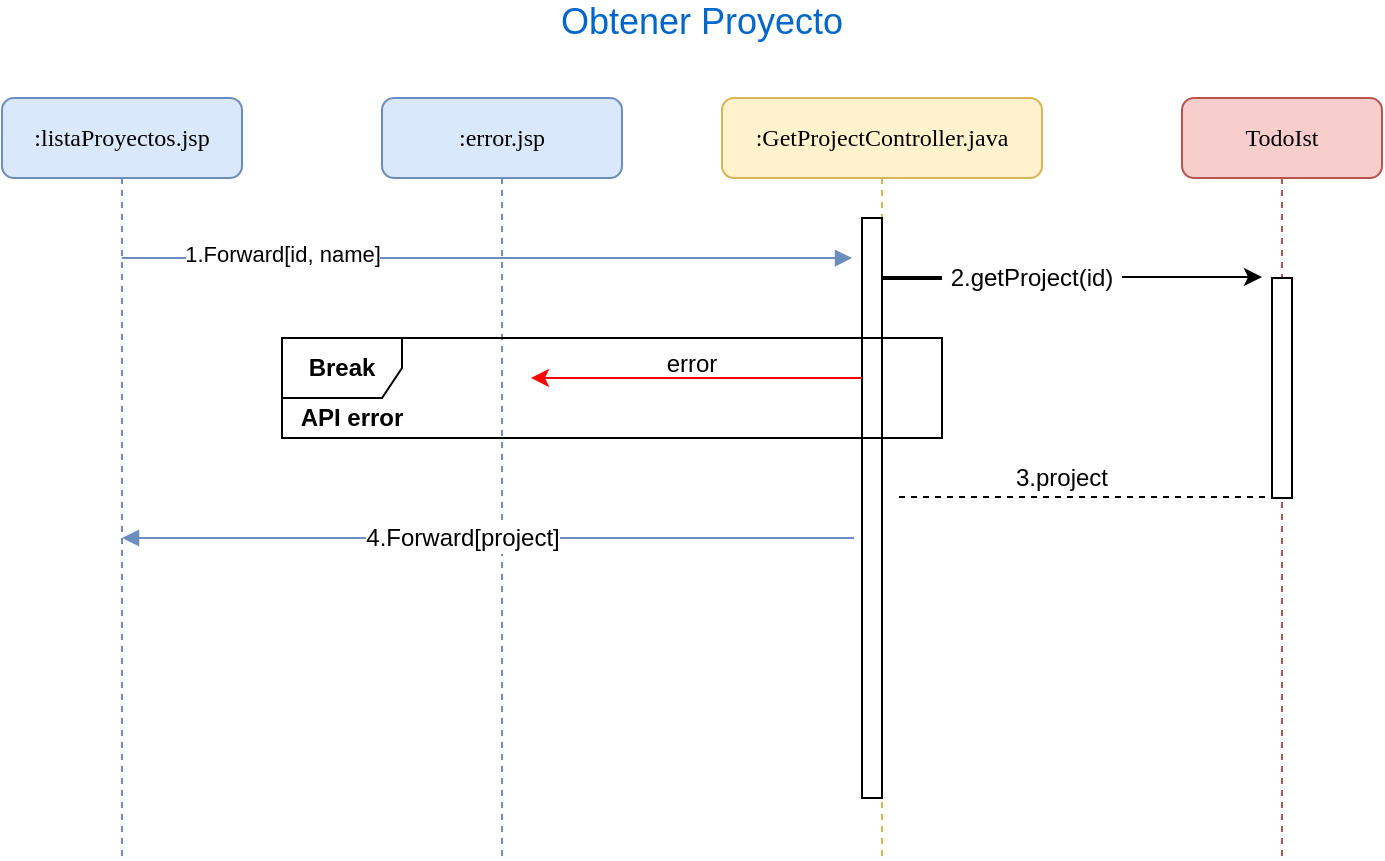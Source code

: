 <mxfile version="10.6.7" type="device"><diagram id="fE_pFFroKb4c2OtkXm6c" name="Page-1"><mxGraphModel dx="1080" dy="484" grid="1" gridSize="10" guides="1" tooltips="1" connect="1" arrows="1" fold="1" page="1" pageScale="1" pageWidth="827" pageHeight="1169" math="0" shadow="0"><root><mxCell id="0"/><mxCell id="1" parent="0"/><mxCell id="0CzQ2Z5B6y_iN2HwdgwN-1" value="1.Forward[id, name]&lt;br&gt;&lt;br&gt;" style="html=1;verticalAlign=bottom;endArrow=block;entryX=-0.5;entryY=0.069;fillColor=#dae8fc;strokeColor=#6c8ebf;rounded=1;entryDx=0;entryDy=0;entryPerimeter=0;" parent="1" target="0CzQ2Z5B6y_iN2HwdgwN-5" edge="1"><mxGeometry x="-0.562" y="-20" relative="1" as="geometry"><mxPoint x="100" y="160" as="sourcePoint"/><mxPoint x="446" y="160" as="targetPoint"/><Array as="points"/><mxPoint as="offset"/></mxGeometry></mxCell><mxCell id="0CzQ2Z5B6y_iN2HwdgwN-2" value=":listaProyectos.jsp" style="shape=umlLifeline;perimeter=lifelinePerimeter;whiteSpace=wrap;html=1;container=1;collapsible=0;recursiveResize=0;outlineConnect=0;rounded=1;shadow=0;comic=0;labelBackgroundColor=none;strokeColor=#6c8ebf;strokeWidth=1;fillColor=#dae8fc;fontFamily=Verdana;fontSize=12;align=center;" parent="1" vertex="1"><mxGeometry x="40" y="80" width="120" height="380" as="geometry"/></mxCell><mxCell id="0CzQ2Z5B6y_iN2HwdgwN-3" value=":error.jsp" style="shape=umlLifeline;perimeter=lifelinePerimeter;whiteSpace=wrap;html=1;container=1;collapsible=0;recursiveResize=0;outlineConnect=0;rounded=1;shadow=0;comic=0;labelBackgroundColor=none;strokeColor=#6c8ebf;strokeWidth=1;fillColor=#dae8fc;fontFamily=Verdana;fontSize=12;align=center;" parent="1" vertex="1"><mxGeometry x="230" y="80" width="120" height="380" as="geometry"/></mxCell><mxCell id="0CzQ2Z5B6y_iN2HwdgwN-4" value=":GetProjectController.java" style="shape=umlLifeline;perimeter=lifelinePerimeter;whiteSpace=wrap;html=1;container=1;collapsible=0;recursiveResize=0;outlineConnect=0;rounded=1;shadow=0;comic=0;labelBackgroundColor=none;strokeColor=#d6b656;strokeWidth=1;fillColor=#fff2cc;fontFamily=Verdana;fontSize=12;align=center;" parent="1" vertex="1"><mxGeometry x="400" y="80" width="160" height="380" as="geometry"/></mxCell><mxCell id="0CzQ2Z5B6y_iN2HwdgwN-5" value="" style="html=1;points=[];perimeter=orthogonalPerimeter;rounded=0;shadow=0;comic=0;labelBackgroundColor=none;strokeColor=#000000;strokeWidth=1;fillColor=#FFFFFF;fontFamily=Verdana;fontSize=12;fontColor=#000000;align=center;" parent="0CzQ2Z5B6y_iN2HwdgwN-4" vertex="1"><mxGeometry x="70" y="60" width="10" height="290" as="geometry"/></mxCell><mxCell id="0CzQ2Z5B6y_iN2HwdgwN-14" value="" style="shape=image;html=1;verticalAlign=top;verticalLabelPosition=bottom;labelBackgroundColor=#ffffff;imageAspect=0;aspect=fixed;image=https://cdn4.iconfinder.com/data/icons/ionicons/512/icon-ios7-arrow-right-128.png;rotation=178;" parent="0CzQ2Z5B6y_iN2HwdgwN-4" vertex="1"><mxGeometry x="75" y="190" width="20" height="20" as="geometry"/></mxCell><mxCell id="0CzQ2Z5B6y_iN2HwdgwN-6" value="TodoIst" style="shape=umlLifeline;perimeter=lifelinePerimeter;whiteSpace=wrap;html=1;container=1;collapsible=0;recursiveResize=0;outlineConnect=0;rounded=1;shadow=0;comic=0;labelBackgroundColor=none;strokeColor=#b85450;strokeWidth=1;fillColor=#f8cecc;fontFamily=Verdana;fontSize=12;align=center;" parent="1" vertex="1"><mxGeometry x="630" y="80" width="100" height="380" as="geometry"/></mxCell><mxCell id="0CzQ2Z5B6y_iN2HwdgwN-7" value="" style="html=1;points=[];perimeter=orthogonalPerimeter;rounded=0;shadow=0;comic=0;labelBackgroundColor=none;strokeColor=#000000;strokeWidth=1;fillColor=#FFFFFF;fontFamily=Verdana;fontSize=12;fontColor=#000000;align=center;" parent="0CzQ2Z5B6y_iN2HwdgwN-6" vertex="1"><mxGeometry x="45" y="90" width="10" height="110" as="geometry"/></mxCell><mxCell id="0CzQ2Z5B6y_iN2HwdgwN-8" value="&lt;b&gt;Break&lt;/b&gt;" style="shape=umlFrame;whiteSpace=wrap;html=1;fillColor=#FFFFFF;gradientColor=none;" parent="1" vertex="1"><mxGeometry x="180" y="200" width="330" height="50" as="geometry"/></mxCell><mxCell id="0CzQ2Z5B6y_iN2HwdgwN-10" value="" style="endArrow=classic;html=1;" parent="1" edge="1"><mxGeometry width="50" height="50" relative="1" as="geometry"><mxPoint x="600" y="169.5" as="sourcePoint"/><mxPoint x="670" y="169.5" as="targetPoint"/></mxGeometry></mxCell><mxCell id="0CzQ2Z5B6y_iN2HwdgwN-11" value="2.getProject(id)" style="text;html=1;strokeColor=none;fillColor=none;align=center;verticalAlign=middle;whiteSpace=wrap;rounded=0;" parent="1" vertex="1"><mxGeometry x="530" y="160" width="50" height="20" as="geometry"/></mxCell><mxCell id="0CzQ2Z5B6y_iN2HwdgwN-12" value="" style="line;strokeWidth=2;html=1;" parent="1" vertex="1"><mxGeometry x="480" y="165" width="30" height="10" as="geometry"/></mxCell><mxCell id="0CzQ2Z5B6y_iN2HwdgwN-13" value="" style="endArrow=none;dashed=1;html=1;" parent="1" edge="1"><mxGeometry width="50" height="50" relative="1" as="geometry"><mxPoint x="488.5" y="279.5" as="sourcePoint"/><mxPoint x="671.5" y="279.5" as="targetPoint"/></mxGeometry></mxCell><mxCell id="0CzQ2Z5B6y_iN2HwdgwN-15" value="3.project" style="text;html=1;strokeColor=none;fillColor=none;align=center;verticalAlign=middle;whiteSpace=wrap;rounded=0;" parent="1" vertex="1"><mxGeometry x="550" y="260" width="40" height="20" as="geometry"/></mxCell><mxCell id="0CzQ2Z5B6y_iN2HwdgwN-16" value="" style="endArrow=classic;html=1;fillColor=#FF0000;strokeColor=#FF0000;" parent="1" edge="1"><mxGeometry width="50" height="50" relative="1" as="geometry"><mxPoint x="470" y="220" as="sourcePoint"/><mxPoint x="304.5" y="220" as="targetPoint"/></mxGeometry></mxCell><mxCell id="0CzQ2Z5B6y_iN2HwdgwN-17" value="&lt;b&gt;API error&lt;/b&gt;" style="text;html=1;strokeColor=none;fillColor=none;align=center;verticalAlign=middle;whiteSpace=wrap;rounded=0;" parent="1" vertex="1"><mxGeometry x="185" y="230" width="60" height="20" as="geometry"/></mxCell><mxCell id="0CzQ2Z5B6y_iN2HwdgwN-18" value="error&lt;br&gt;&lt;br&gt;" style="text;html=1;strokeColor=none;fillColor=none;align=center;verticalAlign=middle;whiteSpace=wrap;rounded=0;" parent="1" vertex="1"><mxGeometry x="365" y="210" width="40" height="20" as="geometry"/></mxCell><mxCell id="0CzQ2Z5B6y_iN2HwdgwN-19" value="&lt;font style=&quot;font-size: 18px&quot; color=&quot;#0066cc&quot;&gt;Obtener Proyecto&lt;br&gt;&lt;/font&gt;&lt;br&gt;" style="text;html=1;strokeColor=none;fillColor=none;align=center;verticalAlign=middle;whiteSpace=wrap;rounded=0;" parent="1" vertex="1"><mxGeometry x="315" y="34" width="150" height="30" as="geometry"/></mxCell><mxCell id="0CzQ2Z5B6y_iN2HwdgwN-22" value="" style="html=1;verticalAlign=bottom;endArrow=block;fillColor=#dae8fc;strokeColor=#6c8ebf;rounded=1;" parent="1" target="0CzQ2Z5B6y_iN2HwdgwN-2" edge="1"><mxGeometry x="-0.616" relative="1" as="geometry"><mxPoint x="466" y="300" as="sourcePoint"/><mxPoint x="525" y="260" as="targetPoint"/><Array as="points"><mxPoint x="400" y="300"/></Array><mxPoint as="offset"/></mxGeometry></mxCell><mxCell id="0CzQ2Z5B6y_iN2HwdgwN-23" value="4.Forward[project]" style="text;html=1;resizable=0;points=[];align=center;verticalAlign=middle;labelBackgroundColor=#ffffff;" parent="0CzQ2Z5B6y_iN2HwdgwN-22" vertex="1" connectable="0"><mxGeometry x="-0.896" y="-2" relative="1" as="geometry"><mxPoint x="-177" y="2" as="offset"/></mxGeometry></mxCell></root></mxGraphModel></diagram></mxfile>